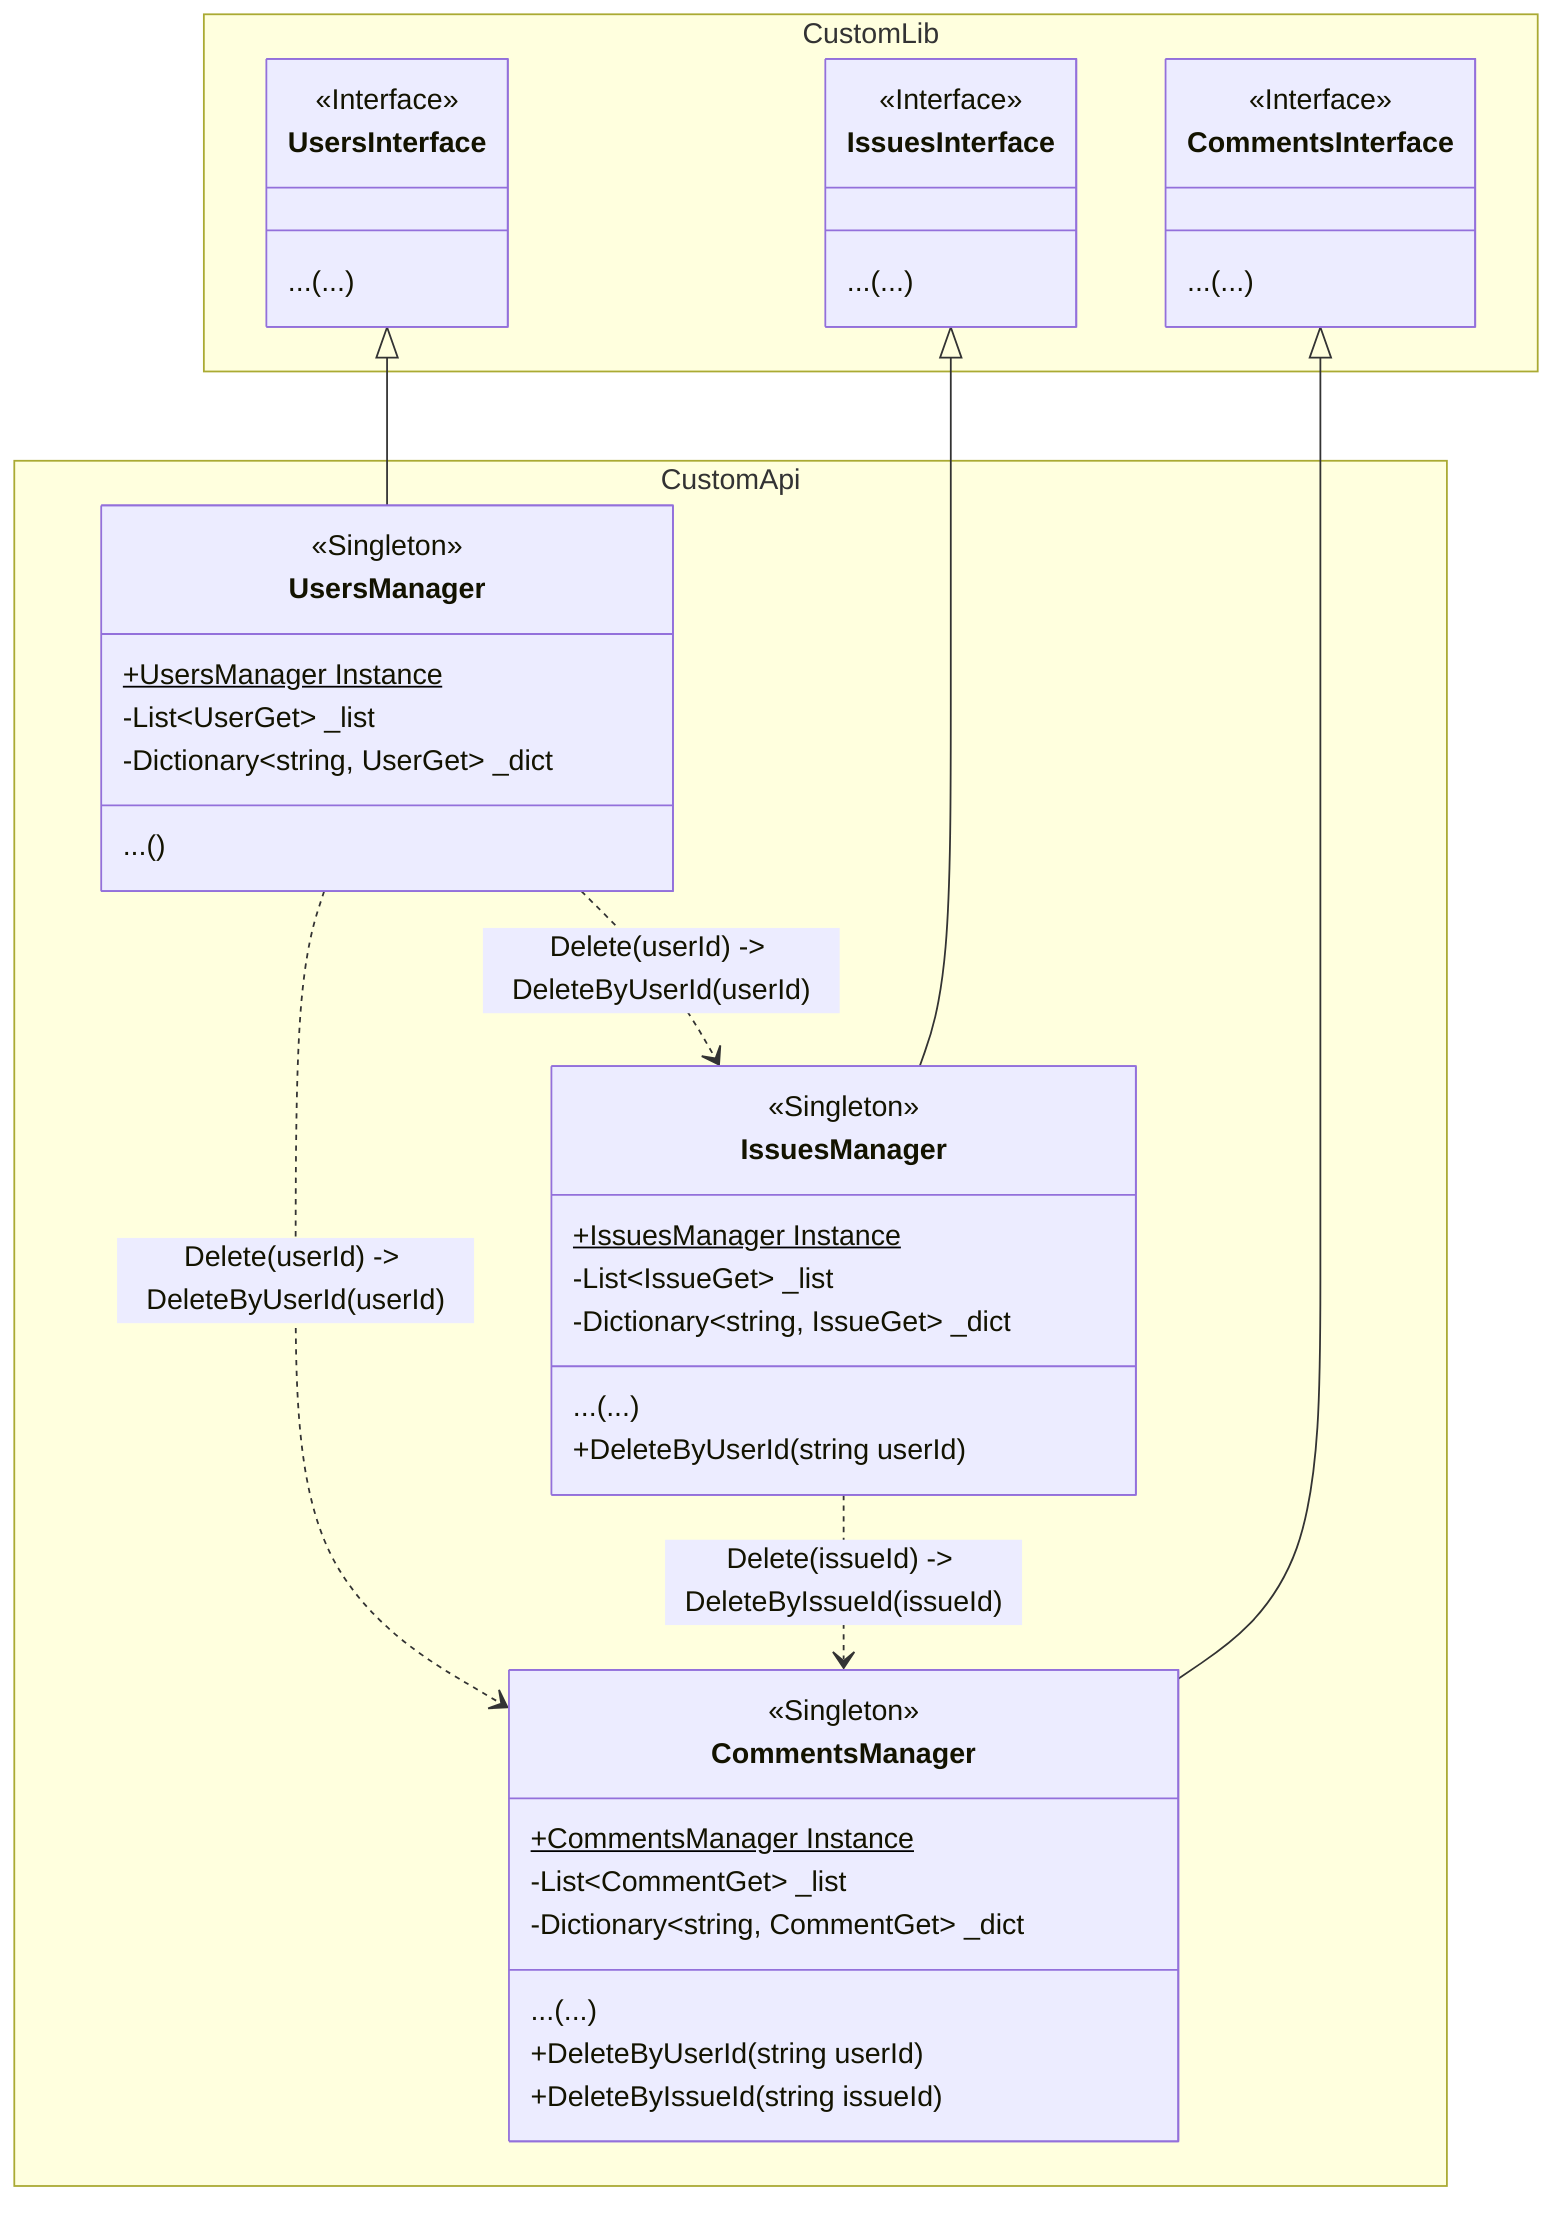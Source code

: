 classDiagram

    namespace CustomLib {
        class UsersInterface {
            <<Interface>>
            ...(...)
        }
        class IssuesInterface {
            <<Interface>>
            ...(...)
        }
        class CommentsInterface {
            <<Interface>>
            ...(...)
        }
    }

    namespace CustomApi {
        class UsersManager {
            <<Singleton>>
            +UsersManager Instance$
            -List~UserGet~ _list
            -Dictionary~string, UserGet~ _dict
            ...()
        }
        class IssuesManager {
            <<Singleton>>
            +IssuesManager Instance$
            -List~IssueGet~ _list
            -Dictionary~string, IssueGet~ _dict
            ...(...)
            +DeleteByUserId(string userId)
        }
        class CommentsManager {
            <<Singleton>>
            +CommentsManager Instance$
            -List~CommentGet~ _list
            -Dictionary~string, CommentGet~ _dict
            ...(...)
            +DeleteByUserId(string userId)
            +DeleteByIssueId(string issueId)
        }
    }

    UsersInterface <|-- UsersManager
    IssuesInterface <|-- IssuesManager
    CommentsInterface <|-- CommentsManager

    UsersManager ..> IssuesManager : Delete(userId) -> DeleteByUserId(userId)
    UsersManager ..> CommentsManager : Delete(userId) -> DeleteByUserId(userId)

    IssuesManager ..> CommentsManager : Delete(issueId) -> DeleteByIssueId(issueId)